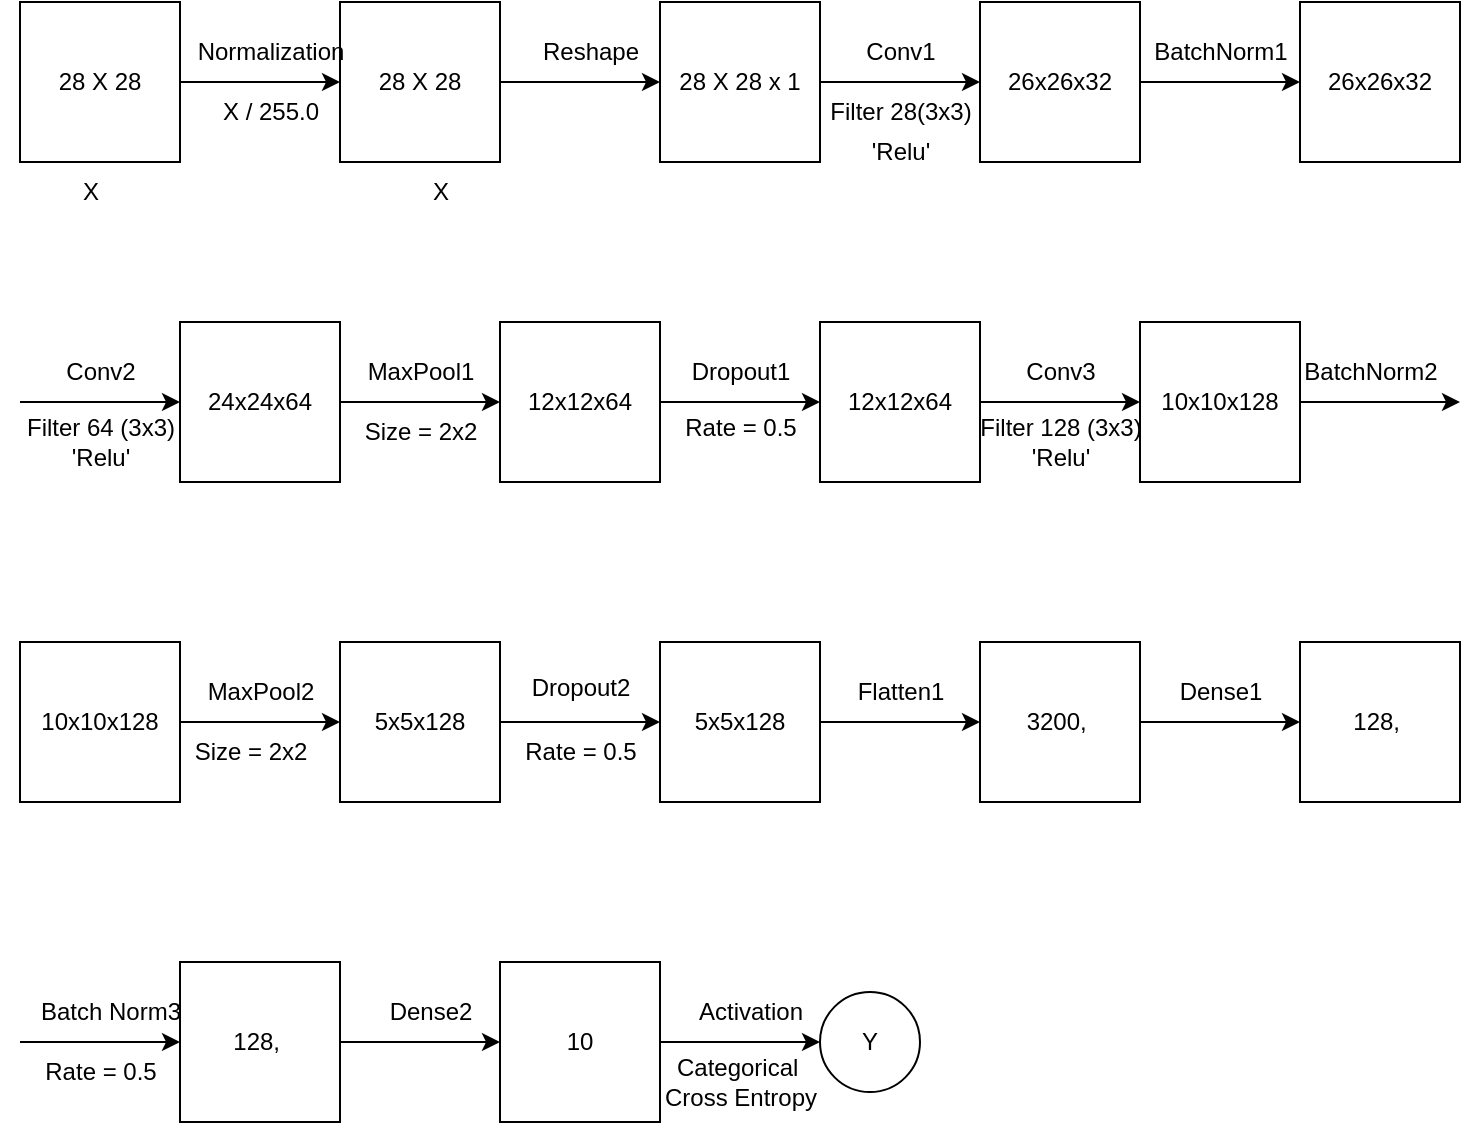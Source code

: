 <mxfile version="26.1.0">
  <diagram name="Page-1" id="vAUTyEQVcSW69eLlXqkt">
    <mxGraphModel dx="1499" dy="686" grid="1" gridSize="10" guides="1" tooltips="1" connect="1" arrows="1" fold="1" page="1" pageScale="1" pageWidth="827" pageHeight="1169" math="0" shadow="0">
      <root>
        <mxCell id="0" />
        <mxCell id="1" parent="0" />
        <mxCell id="YcmFBU7ctQE5I4MD7vJl-1" value="28 X 28" style="whiteSpace=wrap;html=1;aspect=fixed;" vertex="1" parent="1">
          <mxGeometry x="40" y="160" width="80" height="80" as="geometry" />
        </mxCell>
        <mxCell id="YcmFBU7ctQE5I4MD7vJl-2" value="28 X 28" style="whiteSpace=wrap;html=1;aspect=fixed;" vertex="1" parent="1">
          <mxGeometry x="200" y="160" width="80" height="80" as="geometry" />
        </mxCell>
        <mxCell id="YcmFBU7ctQE5I4MD7vJl-3" value="" style="endArrow=classic;html=1;rounded=0;exitX=1;exitY=0.5;exitDx=0;exitDy=0;entryX=0;entryY=0.5;entryDx=0;entryDy=0;" edge="1" parent="1" source="YcmFBU7ctQE5I4MD7vJl-1" target="YcmFBU7ctQE5I4MD7vJl-2">
          <mxGeometry width="50" height="50" relative="1" as="geometry">
            <mxPoint x="670" y="370" as="sourcePoint" />
            <mxPoint x="720" y="320" as="targetPoint" />
          </mxGeometry>
        </mxCell>
        <mxCell id="YcmFBU7ctQE5I4MD7vJl-4" value="X" style="text;html=1;align=center;verticalAlign=middle;resizable=0;points=[];autosize=1;strokeColor=none;fillColor=none;" vertex="1" parent="1">
          <mxGeometry x="60" y="240" width="30" height="30" as="geometry" />
        </mxCell>
        <mxCell id="YcmFBU7ctQE5I4MD7vJl-5" value="X / 255.0" style="text;html=1;align=center;verticalAlign=middle;resizable=0;points=[];autosize=1;strokeColor=none;fillColor=none;" vertex="1" parent="1">
          <mxGeometry x="130" y="200" width="70" height="30" as="geometry" />
        </mxCell>
        <mxCell id="YcmFBU7ctQE5I4MD7vJl-6" value="Normalization" style="text;html=1;align=center;verticalAlign=middle;resizable=0;points=[];autosize=1;strokeColor=none;fillColor=none;" vertex="1" parent="1">
          <mxGeometry x="115" y="170" width="100" height="30" as="geometry" />
        </mxCell>
        <mxCell id="YcmFBU7ctQE5I4MD7vJl-7" value="X" style="text;html=1;align=center;verticalAlign=middle;resizable=0;points=[];autosize=1;strokeColor=none;fillColor=none;" vertex="1" parent="1">
          <mxGeometry x="235" y="240" width="30" height="30" as="geometry" />
        </mxCell>
        <mxCell id="YcmFBU7ctQE5I4MD7vJl-8" value="28 X 28 x 1" style="whiteSpace=wrap;html=1;aspect=fixed;" vertex="1" parent="1">
          <mxGeometry x="360" y="160" width="80" height="80" as="geometry" />
        </mxCell>
        <mxCell id="YcmFBU7ctQE5I4MD7vJl-9" value="" style="endArrow=classic;html=1;rounded=0;exitX=1;exitY=0.5;exitDx=0;exitDy=0;entryX=0;entryY=0.5;entryDx=0;entryDy=0;" edge="1" parent="1" source="YcmFBU7ctQE5I4MD7vJl-2" target="YcmFBU7ctQE5I4MD7vJl-8">
          <mxGeometry width="50" height="50" relative="1" as="geometry">
            <mxPoint x="670" y="370" as="sourcePoint" />
            <mxPoint x="720" y="320" as="targetPoint" />
          </mxGeometry>
        </mxCell>
        <mxCell id="YcmFBU7ctQE5I4MD7vJl-10" value="Reshape" style="text;html=1;align=center;verticalAlign=middle;resizable=0;points=[];autosize=1;strokeColor=none;fillColor=none;" vertex="1" parent="1">
          <mxGeometry x="290" y="170" width="70" height="30" as="geometry" />
        </mxCell>
        <mxCell id="YcmFBU7ctQE5I4MD7vJl-11" value="26x26x32" style="whiteSpace=wrap;html=1;aspect=fixed;" vertex="1" parent="1">
          <mxGeometry x="520" y="160" width="80" height="80" as="geometry" />
        </mxCell>
        <mxCell id="YcmFBU7ctQE5I4MD7vJl-12" value="" style="endArrow=classic;html=1;rounded=0;exitX=1;exitY=0.5;exitDx=0;exitDy=0;entryX=0;entryY=0.5;entryDx=0;entryDy=0;" edge="1" parent="1" source="YcmFBU7ctQE5I4MD7vJl-8" target="YcmFBU7ctQE5I4MD7vJl-11">
          <mxGeometry width="50" height="50" relative="1" as="geometry">
            <mxPoint x="670" y="370" as="sourcePoint" />
            <mxPoint x="720" y="320" as="targetPoint" />
          </mxGeometry>
        </mxCell>
        <mxCell id="YcmFBU7ctQE5I4MD7vJl-13" value="Conv1" style="text;html=1;align=center;verticalAlign=middle;resizable=0;points=[];autosize=1;strokeColor=none;fillColor=none;" vertex="1" parent="1">
          <mxGeometry x="450" y="170" width="60" height="30" as="geometry" />
        </mxCell>
        <mxCell id="YcmFBU7ctQE5I4MD7vJl-14" value="Filter 28(3x3)" style="text;html=1;align=center;verticalAlign=middle;resizable=0;points=[];autosize=1;strokeColor=none;fillColor=none;" vertex="1" parent="1">
          <mxGeometry x="435" y="200" width="90" height="30" as="geometry" />
        </mxCell>
        <mxCell id="YcmFBU7ctQE5I4MD7vJl-15" value="&#39;Relu&#39;" style="text;html=1;align=center;verticalAlign=middle;resizable=0;points=[];autosize=1;strokeColor=none;fillColor=none;" vertex="1" parent="1">
          <mxGeometry x="455" y="220" width="50" height="30" as="geometry" />
        </mxCell>
        <mxCell id="YcmFBU7ctQE5I4MD7vJl-16" value="26x26x32" style="whiteSpace=wrap;html=1;aspect=fixed;" vertex="1" parent="1">
          <mxGeometry x="680" y="160" width="80" height="80" as="geometry" />
        </mxCell>
        <mxCell id="YcmFBU7ctQE5I4MD7vJl-17" value="" style="endArrow=classic;html=1;rounded=0;exitX=1;exitY=0.5;exitDx=0;exitDy=0;entryX=0;entryY=0.5;entryDx=0;entryDy=0;" edge="1" parent="1" source="YcmFBU7ctQE5I4MD7vJl-11" target="YcmFBU7ctQE5I4MD7vJl-16">
          <mxGeometry width="50" height="50" relative="1" as="geometry">
            <mxPoint x="670" y="370" as="sourcePoint" />
            <mxPoint x="720" y="320" as="targetPoint" />
          </mxGeometry>
        </mxCell>
        <mxCell id="YcmFBU7ctQE5I4MD7vJl-18" value="BatchNorm1" style="text;html=1;align=center;verticalAlign=middle;resizable=0;points=[];autosize=1;strokeColor=none;fillColor=none;" vertex="1" parent="1">
          <mxGeometry x="595" y="170" width="90" height="30" as="geometry" />
        </mxCell>
        <mxCell id="YcmFBU7ctQE5I4MD7vJl-21" value="24x24x64" style="whiteSpace=wrap;html=1;aspect=fixed;" vertex="1" parent="1">
          <mxGeometry x="120" y="320" width="80" height="80" as="geometry" />
        </mxCell>
        <mxCell id="YcmFBU7ctQE5I4MD7vJl-22" value="" style="endArrow=classic;html=1;rounded=0;entryX=0;entryY=0.5;entryDx=0;entryDy=0;" edge="1" parent="1" target="YcmFBU7ctQE5I4MD7vJl-21">
          <mxGeometry width="50" height="50" relative="1" as="geometry">
            <mxPoint x="40" y="360" as="sourcePoint" />
            <mxPoint x="720" y="320" as="targetPoint" />
          </mxGeometry>
        </mxCell>
        <mxCell id="YcmFBU7ctQE5I4MD7vJl-23" value="Conv2" style="text;html=1;align=center;verticalAlign=middle;resizable=0;points=[];autosize=1;strokeColor=none;fillColor=none;" vertex="1" parent="1">
          <mxGeometry x="50" y="330" width="60" height="30" as="geometry" />
        </mxCell>
        <mxCell id="YcmFBU7ctQE5I4MD7vJl-24" value="Filter 64 (3x3)&lt;div&gt;&#39;Relu&#39;&lt;/div&gt;" style="text;html=1;align=center;verticalAlign=middle;resizable=0;points=[];autosize=1;strokeColor=none;fillColor=none;" vertex="1" parent="1">
          <mxGeometry x="30" y="360" width="100" height="40" as="geometry" />
        </mxCell>
        <mxCell id="YcmFBU7ctQE5I4MD7vJl-25" value="" style="endArrow=classic;html=1;rounded=0;exitX=1;exitY=0.5;exitDx=0;exitDy=0;" edge="1" parent="1" source="YcmFBU7ctQE5I4MD7vJl-21">
          <mxGeometry width="50" height="50" relative="1" as="geometry">
            <mxPoint x="670" y="370" as="sourcePoint" />
            <mxPoint x="280" y="360" as="targetPoint" />
          </mxGeometry>
        </mxCell>
        <mxCell id="YcmFBU7ctQE5I4MD7vJl-27" value="12x12x64" style="whiteSpace=wrap;html=1;aspect=fixed;" vertex="1" parent="1">
          <mxGeometry x="280" y="320" width="80" height="80" as="geometry" />
        </mxCell>
        <mxCell id="YcmFBU7ctQE5I4MD7vJl-28" value="MaxPool1" style="text;html=1;align=center;verticalAlign=middle;resizable=0;points=[];autosize=1;strokeColor=none;fillColor=none;" vertex="1" parent="1">
          <mxGeometry x="200" y="330" width="80" height="30" as="geometry" />
        </mxCell>
        <mxCell id="YcmFBU7ctQE5I4MD7vJl-29" value="Size = 2x2" style="text;html=1;align=center;verticalAlign=middle;resizable=0;points=[];autosize=1;strokeColor=none;fillColor=none;" vertex="1" parent="1">
          <mxGeometry x="200" y="360" width="80" height="30" as="geometry" />
        </mxCell>
        <mxCell id="YcmFBU7ctQE5I4MD7vJl-30" value="" style="endArrow=classic;html=1;rounded=0;exitX=1;exitY=0.5;exitDx=0;exitDy=0;" edge="1" parent="1" source="YcmFBU7ctQE5I4MD7vJl-27">
          <mxGeometry width="50" height="50" relative="1" as="geometry">
            <mxPoint x="670" y="370" as="sourcePoint" />
            <mxPoint x="440" y="360" as="targetPoint" />
          </mxGeometry>
        </mxCell>
        <mxCell id="YcmFBU7ctQE5I4MD7vJl-31" value="12x12x64" style="whiteSpace=wrap;html=1;aspect=fixed;" vertex="1" parent="1">
          <mxGeometry x="440" y="320" width="80" height="80" as="geometry" />
        </mxCell>
        <mxCell id="YcmFBU7ctQE5I4MD7vJl-32" value="Dropout1" style="text;html=1;align=center;verticalAlign=middle;resizable=0;points=[];autosize=1;strokeColor=none;fillColor=none;" vertex="1" parent="1">
          <mxGeometry x="365" y="330" width="70" height="30" as="geometry" />
        </mxCell>
        <mxCell id="YcmFBU7ctQE5I4MD7vJl-33" value="Rate = 0.5" style="text;html=1;align=center;verticalAlign=middle;resizable=0;points=[];autosize=1;strokeColor=none;fillColor=none;" vertex="1" parent="1">
          <mxGeometry x="360" y="358" width="80" height="30" as="geometry" />
        </mxCell>
        <mxCell id="YcmFBU7ctQE5I4MD7vJl-34" value="" style="edgeStyle=none;orthogonalLoop=1;jettySize=auto;html=1;rounded=0;exitX=1;exitY=0.5;exitDx=0;exitDy=0;" edge="1" parent="1" source="YcmFBU7ctQE5I4MD7vJl-31">
          <mxGeometry width="100" relative="1" as="geometry">
            <mxPoint x="580" y="350" as="sourcePoint" />
            <mxPoint x="600" y="360" as="targetPoint" />
            <Array as="points" />
          </mxGeometry>
        </mxCell>
        <mxCell id="YcmFBU7ctQE5I4MD7vJl-35" value="10x10x128" style="whiteSpace=wrap;html=1;aspect=fixed;" vertex="1" parent="1">
          <mxGeometry x="600" y="320" width="80" height="80" as="geometry" />
        </mxCell>
        <mxCell id="YcmFBU7ctQE5I4MD7vJl-36" value="Conv3" style="text;html=1;align=center;verticalAlign=middle;resizable=0;points=[];autosize=1;strokeColor=none;fillColor=none;" vertex="1" parent="1">
          <mxGeometry x="530" y="330" width="60" height="30" as="geometry" />
        </mxCell>
        <mxCell id="YcmFBU7ctQE5I4MD7vJl-37" value="Filter 128 (3x3)&lt;div&gt;&#39;Relu&#39;&lt;/div&gt;" style="text;html=1;align=center;verticalAlign=middle;resizable=0;points=[];autosize=1;strokeColor=none;fillColor=none;" vertex="1" parent="1">
          <mxGeometry x="510" y="360" width="100" height="40" as="geometry" />
        </mxCell>
        <mxCell id="YcmFBU7ctQE5I4MD7vJl-40" value="" style="edgeStyle=none;orthogonalLoop=1;jettySize=auto;html=1;rounded=0;exitX=1;exitY=0.5;exitDx=0;exitDy=0;" edge="1" parent="1" source="YcmFBU7ctQE5I4MD7vJl-35">
          <mxGeometry width="100" relative="1" as="geometry">
            <mxPoint x="700" y="310" as="sourcePoint" />
            <mxPoint x="760" y="360" as="targetPoint" />
            <Array as="points" />
          </mxGeometry>
        </mxCell>
        <mxCell id="YcmFBU7ctQE5I4MD7vJl-41" value="10x10x128" style="whiteSpace=wrap;html=1;aspect=fixed;" vertex="1" parent="1">
          <mxGeometry x="40" y="480" width="80" height="80" as="geometry" />
        </mxCell>
        <mxCell id="YcmFBU7ctQE5I4MD7vJl-42" value="BatchNorm2" style="text;html=1;align=center;verticalAlign=middle;resizable=0;points=[];autosize=1;strokeColor=none;fillColor=none;" vertex="1" parent="1">
          <mxGeometry x="670" y="330" width="90" height="30" as="geometry" />
        </mxCell>
        <mxCell id="YcmFBU7ctQE5I4MD7vJl-44" value="" style="edgeStyle=none;orthogonalLoop=1;jettySize=auto;html=1;rounded=0;exitX=1;exitY=0.5;exitDx=0;exitDy=0;" edge="1" parent="1" source="YcmFBU7ctQE5I4MD7vJl-41">
          <mxGeometry width="100" relative="1" as="geometry">
            <mxPoint x="140" y="500" as="sourcePoint" />
            <mxPoint x="200" y="520" as="targetPoint" />
            <Array as="points" />
          </mxGeometry>
        </mxCell>
        <mxCell id="YcmFBU7ctQE5I4MD7vJl-45" value="MaxPool2" style="text;html=1;align=center;verticalAlign=middle;resizable=0;points=[];autosize=1;strokeColor=none;fillColor=none;" vertex="1" parent="1">
          <mxGeometry x="120" y="490" width="80" height="30" as="geometry" />
        </mxCell>
        <mxCell id="YcmFBU7ctQE5I4MD7vJl-46" value="Size = 2x2" style="text;html=1;align=center;verticalAlign=middle;resizable=0;points=[];autosize=1;strokeColor=none;fillColor=none;" vertex="1" parent="1">
          <mxGeometry x="115" y="520" width="80" height="30" as="geometry" />
        </mxCell>
        <mxCell id="YcmFBU7ctQE5I4MD7vJl-47" value="5x5x128" style="whiteSpace=wrap;html=1;aspect=fixed;" vertex="1" parent="1">
          <mxGeometry x="200" y="480" width="80" height="80" as="geometry" />
        </mxCell>
        <mxCell id="YcmFBU7ctQE5I4MD7vJl-49" value="" style="edgeStyle=none;orthogonalLoop=1;jettySize=auto;html=1;rounded=0;exitX=1;exitY=0.5;exitDx=0;exitDy=0;" edge="1" parent="1" source="YcmFBU7ctQE5I4MD7vJl-47">
          <mxGeometry width="100" relative="1" as="geometry">
            <mxPoint x="340" y="510" as="sourcePoint" />
            <mxPoint x="360" y="520" as="targetPoint" />
            <Array as="points" />
          </mxGeometry>
        </mxCell>
        <mxCell id="YcmFBU7ctQE5I4MD7vJl-50" value="Dropout2&lt;div&gt;&lt;br&gt;&lt;/div&gt;" style="text;html=1;align=center;verticalAlign=middle;resizable=0;points=[];autosize=1;strokeColor=none;fillColor=none;" vertex="1" parent="1">
          <mxGeometry x="285" y="490" width="70" height="40" as="geometry" />
        </mxCell>
        <mxCell id="YcmFBU7ctQE5I4MD7vJl-51" value="Rate = 0.5" style="text;html=1;align=center;verticalAlign=middle;resizable=0;points=[];autosize=1;strokeColor=none;fillColor=none;" vertex="1" parent="1">
          <mxGeometry x="280" y="520" width="80" height="30" as="geometry" />
        </mxCell>
        <mxCell id="YcmFBU7ctQE5I4MD7vJl-52" value="5x5x128" style="whiteSpace=wrap;html=1;aspect=fixed;" vertex="1" parent="1">
          <mxGeometry x="360" y="480" width="80" height="80" as="geometry" />
        </mxCell>
        <mxCell id="YcmFBU7ctQE5I4MD7vJl-54" value="" style="edgeStyle=none;orthogonalLoop=1;jettySize=auto;html=1;rounded=0;exitX=1;exitY=0.5;exitDx=0;exitDy=0;" edge="1" parent="1" source="YcmFBU7ctQE5I4MD7vJl-52">
          <mxGeometry width="100" relative="1" as="geometry">
            <mxPoint x="470" y="520" as="sourcePoint" />
            <mxPoint x="520" y="520" as="targetPoint" />
            <Array as="points" />
          </mxGeometry>
        </mxCell>
        <mxCell id="YcmFBU7ctQE5I4MD7vJl-56" value="3200,&amp;nbsp;" style="whiteSpace=wrap;html=1;aspect=fixed;" vertex="1" parent="1">
          <mxGeometry x="520" y="480" width="80" height="80" as="geometry" />
        </mxCell>
        <mxCell id="YcmFBU7ctQE5I4MD7vJl-57" value="Flatten1" style="text;html=1;align=center;verticalAlign=middle;resizable=0;points=[];autosize=1;strokeColor=none;fillColor=none;" vertex="1" parent="1">
          <mxGeometry x="445" y="490" width="70" height="30" as="geometry" />
        </mxCell>
        <mxCell id="YcmFBU7ctQE5I4MD7vJl-58" value="Dense1" style="text;html=1;align=center;verticalAlign=middle;resizable=0;points=[];autosize=1;strokeColor=none;fillColor=none;" vertex="1" parent="1">
          <mxGeometry x="610" y="490" width="60" height="30" as="geometry" />
        </mxCell>
        <mxCell id="YcmFBU7ctQE5I4MD7vJl-59" value="128,&amp;nbsp;" style="whiteSpace=wrap;html=1;aspect=fixed;" vertex="1" parent="1">
          <mxGeometry x="680" y="480" width="80" height="80" as="geometry" />
        </mxCell>
        <mxCell id="YcmFBU7ctQE5I4MD7vJl-60" value="" style="edgeStyle=none;orthogonalLoop=1;jettySize=auto;html=1;rounded=0;exitX=1;exitY=0.5;exitDx=0;exitDy=0;entryX=0;entryY=0.5;entryDx=0;entryDy=0;" edge="1" parent="1" source="YcmFBU7ctQE5I4MD7vJl-56" target="YcmFBU7ctQE5I4MD7vJl-59">
          <mxGeometry width="100" relative="1" as="geometry">
            <mxPoint x="590" y="540" as="sourcePoint" />
            <mxPoint x="690" y="540" as="targetPoint" />
            <Array as="points" />
          </mxGeometry>
        </mxCell>
        <mxCell id="YcmFBU7ctQE5I4MD7vJl-61" value="" style="edgeStyle=none;orthogonalLoop=1;jettySize=auto;html=1;rounded=0;entryX=0;entryY=0.5;entryDx=0;entryDy=0;" edge="1" parent="1" target="YcmFBU7ctQE5I4MD7vJl-62">
          <mxGeometry width="100" relative="1" as="geometry">
            <mxPoint x="40" y="680" as="sourcePoint" />
            <mxPoint x="120" y="640" as="targetPoint" />
            <Array as="points" />
          </mxGeometry>
        </mxCell>
        <mxCell id="YcmFBU7ctQE5I4MD7vJl-62" value="128,&amp;nbsp;" style="whiteSpace=wrap;html=1;aspect=fixed;" vertex="1" parent="1">
          <mxGeometry x="120" y="640" width="80" height="80" as="geometry" />
        </mxCell>
        <mxCell id="YcmFBU7ctQE5I4MD7vJl-63" value="Batch Norm3" style="text;html=1;align=center;verticalAlign=middle;resizable=0;points=[];autosize=1;strokeColor=none;fillColor=none;" vertex="1" parent="1">
          <mxGeometry x="40" y="650" width="90" height="30" as="geometry" />
        </mxCell>
        <mxCell id="YcmFBU7ctQE5I4MD7vJl-65" value="Rate = 0.5" style="text;html=1;align=center;verticalAlign=middle;resizable=0;points=[];autosize=1;strokeColor=none;fillColor=none;" vertex="1" parent="1">
          <mxGeometry x="40" y="680" width="80" height="30" as="geometry" />
        </mxCell>
        <mxCell id="YcmFBU7ctQE5I4MD7vJl-66" value="" style="edgeStyle=none;orthogonalLoop=1;jettySize=auto;html=1;rounded=0;exitX=1;exitY=0.5;exitDx=0;exitDy=0;" edge="1" parent="1" source="YcmFBU7ctQE5I4MD7vJl-62">
          <mxGeometry width="100" relative="1" as="geometry">
            <mxPoint x="270" y="750" as="sourcePoint" />
            <mxPoint x="280" y="680" as="targetPoint" />
            <Array as="points" />
          </mxGeometry>
        </mxCell>
        <mxCell id="YcmFBU7ctQE5I4MD7vJl-67" value="10" style="whiteSpace=wrap;html=1;aspect=fixed;" vertex="1" parent="1">
          <mxGeometry x="280" y="640" width="80" height="80" as="geometry" />
        </mxCell>
        <mxCell id="YcmFBU7ctQE5I4MD7vJl-68" value="Dense2" style="text;html=1;align=center;verticalAlign=middle;resizable=0;points=[];autosize=1;strokeColor=none;fillColor=none;" vertex="1" parent="1">
          <mxGeometry x="215" y="650" width="60" height="30" as="geometry" />
        </mxCell>
        <mxCell id="YcmFBU7ctQE5I4MD7vJl-69" value="Activation" style="text;html=1;align=center;verticalAlign=middle;resizable=0;points=[];autosize=1;strokeColor=none;fillColor=none;" vertex="1" parent="1">
          <mxGeometry x="365" y="650" width="80" height="30" as="geometry" />
        </mxCell>
        <mxCell id="YcmFBU7ctQE5I4MD7vJl-70" value="" style="edgeStyle=none;orthogonalLoop=1;jettySize=auto;html=1;rounded=0;exitX=1;exitY=0.5;exitDx=0;exitDy=0;" edge="1" parent="1" source="YcmFBU7ctQE5I4MD7vJl-67">
          <mxGeometry width="100" relative="1" as="geometry">
            <mxPoint x="400" y="710" as="sourcePoint" />
            <mxPoint x="440" y="680" as="targetPoint" />
            <Array as="points" />
          </mxGeometry>
        </mxCell>
        <mxCell id="YcmFBU7ctQE5I4MD7vJl-71" value="Categorical&amp;nbsp;&lt;div&gt;Cross Entropy&lt;/div&gt;" style="text;html=1;align=center;verticalAlign=middle;resizable=0;points=[];autosize=1;strokeColor=none;fillColor=none;" vertex="1" parent="1">
          <mxGeometry x="350" y="680" width="100" height="40" as="geometry" />
        </mxCell>
        <mxCell id="YcmFBU7ctQE5I4MD7vJl-72" value="Y" style="ellipse;whiteSpace=wrap;html=1;aspect=fixed;" vertex="1" parent="1">
          <mxGeometry x="440" y="655" width="50" height="50" as="geometry" />
        </mxCell>
      </root>
    </mxGraphModel>
  </diagram>
</mxfile>
